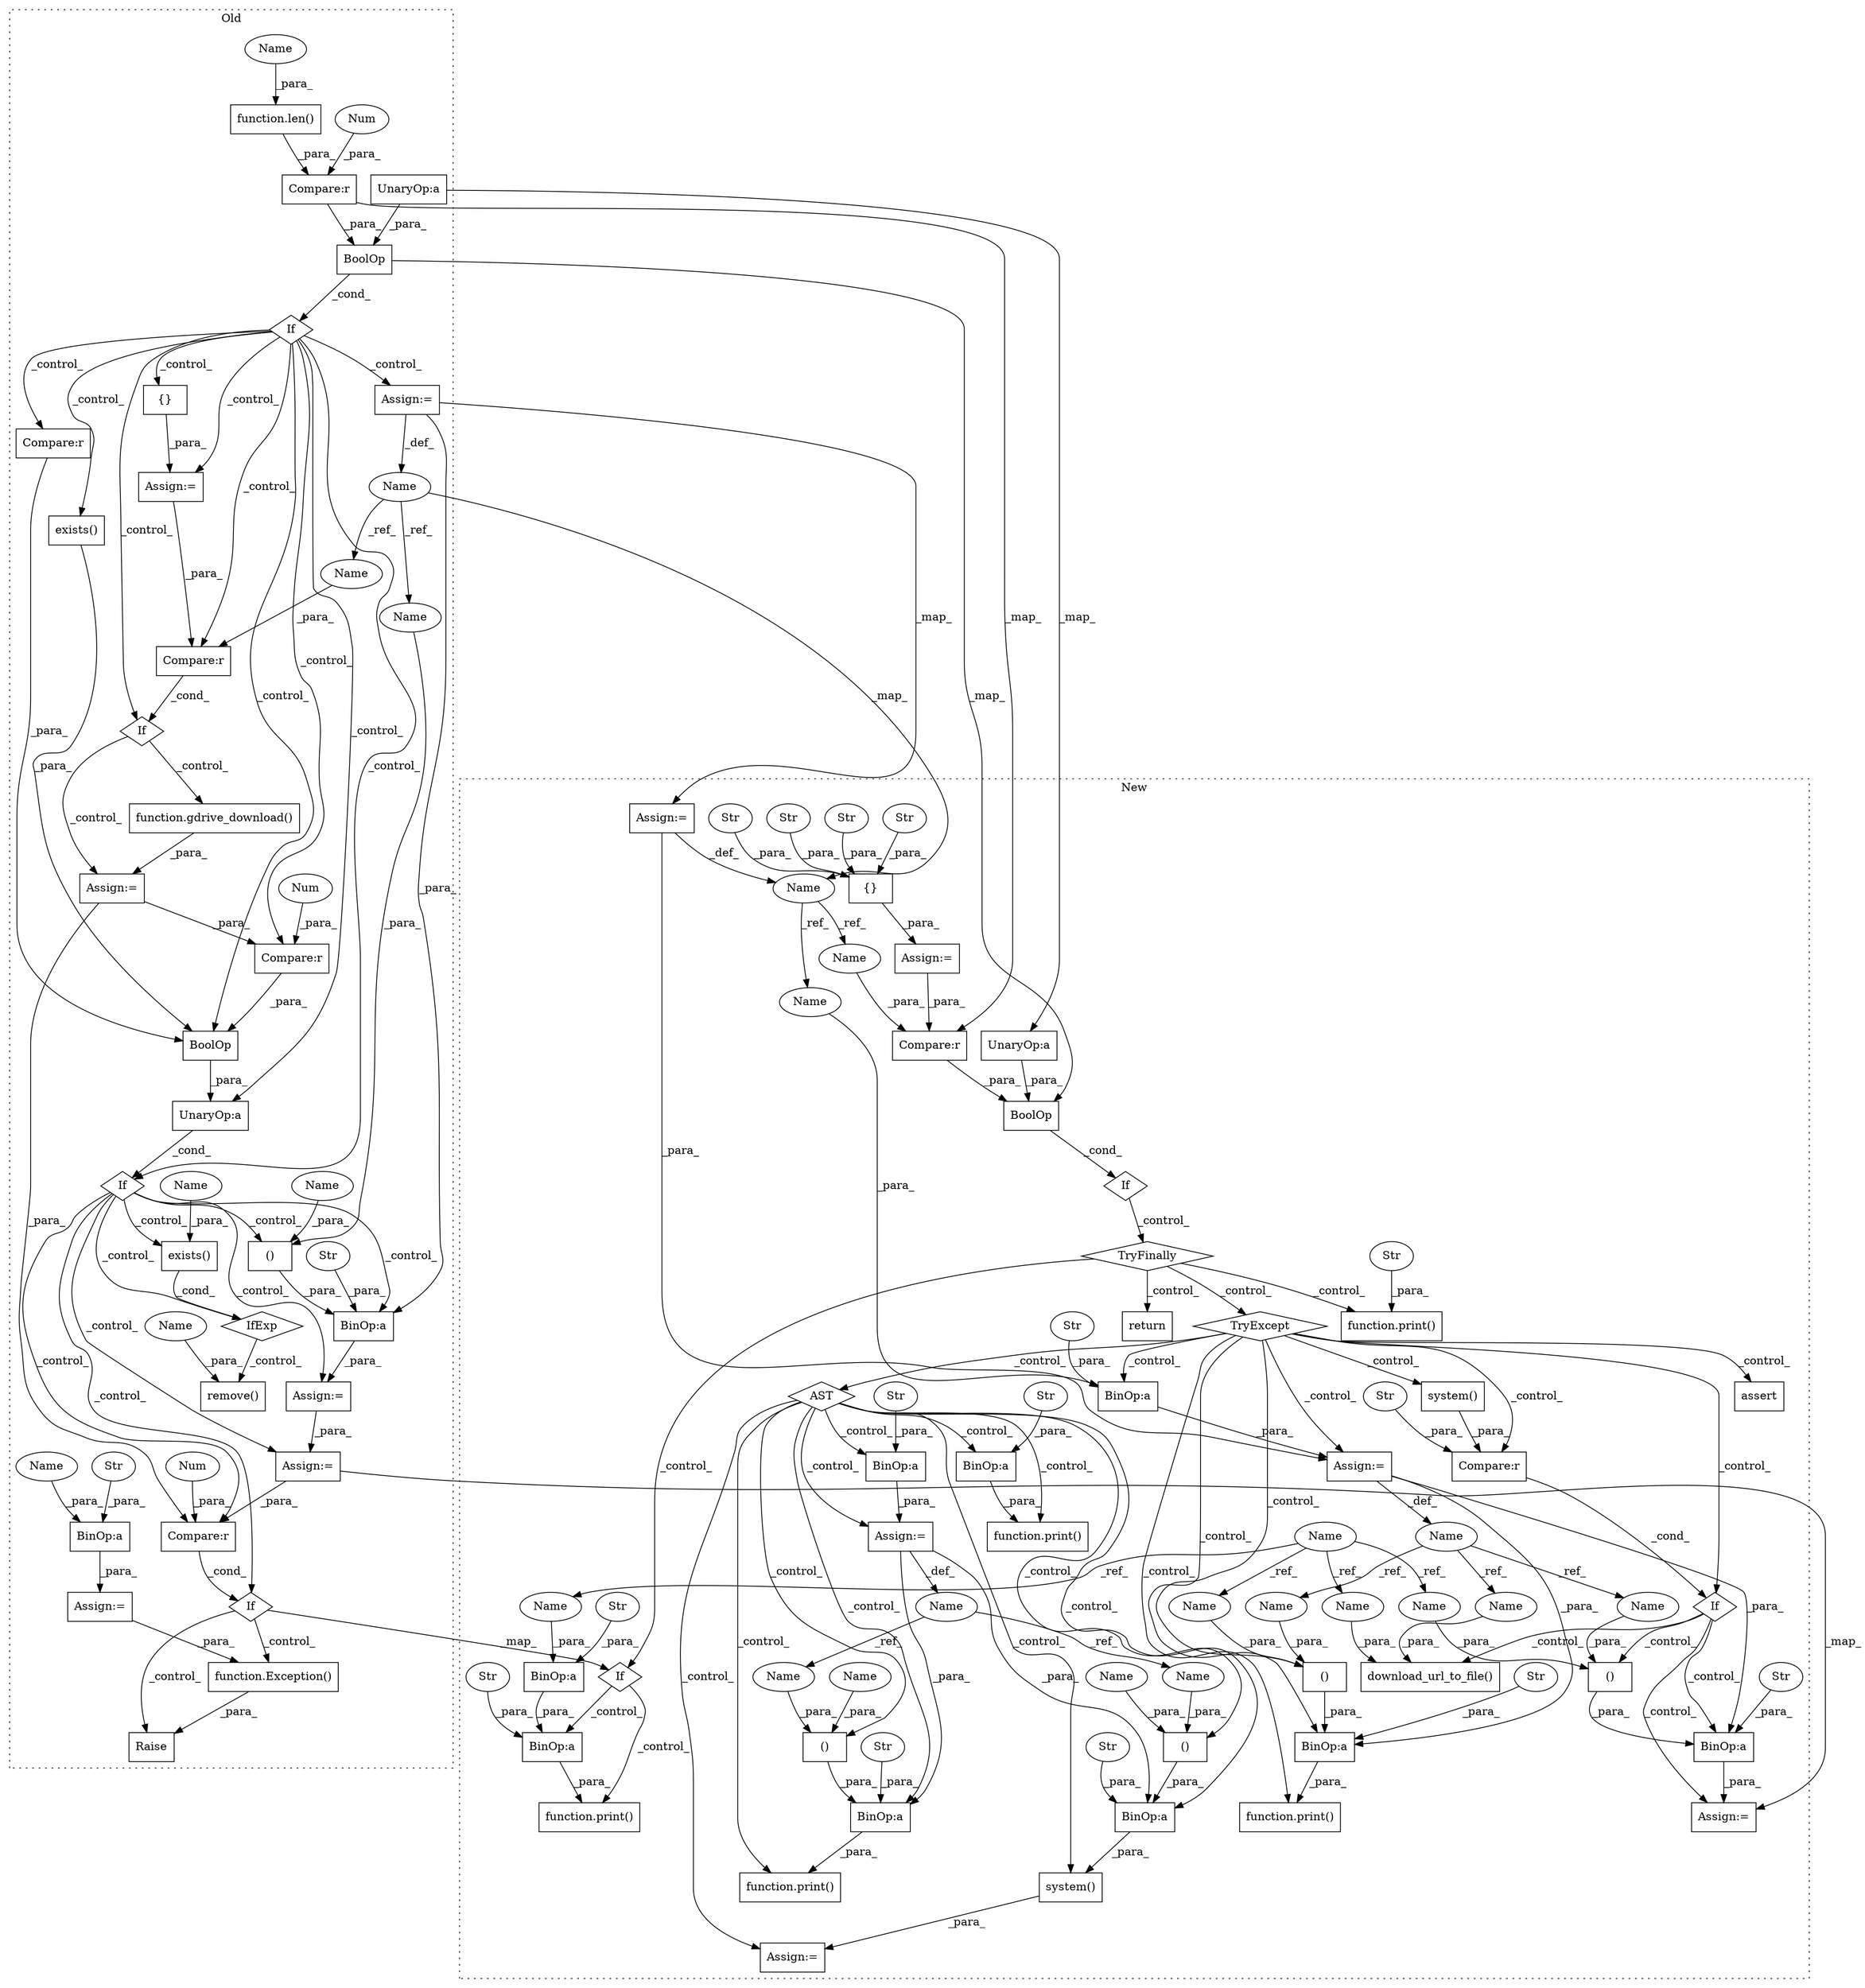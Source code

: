 digraph G {
subgraph cluster0 {
1 [label="BoolOp" a="72" s="1139" l="71" shape="box"];
3 [label="Compare:r" a="40" s="1179" l="30" shape="box"];
4 [label="If" a="96" s="1132" l="3" shape="diamond"];
5 [label="Compare:r" a="40" s="1140" l="6" shape="box"];
7 [label="Assign:=" a="68" s="1348" l="3" shape="box"];
8 [label="If" a="96" s="534" l="3" shape="diamond"];
9 [label="Assign:=" a="68" s="596" l="3" shape="box"];
12 [label="()" a="54" s="1429" l="6" shape="box"];
14 [label="exists()" a="75" s="1151,1173" l="15,1" shape="box"];
26 [label="If" a="96" s="1051" l="3" shape="diamond"];
29 [label="Num" a="76" s="1145" l="1" shape="ellipse"];
30 [label="function.Exception()" a="75" s="1768,1781" l="10,1" shape="box"];
32 [label="UnaryOp:a" a="61" s="1135" l="75" shape="box"];
33 [label="BoolOp" a="72" s="537" l="48" shape="box"];
37 [label="BinOp:a" a="82" s="1418" l="3" shape="box"];
42 [label="BinOp:a" a="82" s="400" l="3" shape="box"];
45 [label="Name" a="87" s="1017" l="4" shape="ellipse"];
47 [label="Compare:r" a="40" s="537" l="16" shape="box"];
48 [label="Str" a="66" s="403" l="105" shape="ellipse"];
51 [label="Str" a="66" s="1351" l="67" shape="ellipse"];
57 [label="{}" a="95" s="599,975" l="1,32" shape="box"];
59 [label="exists()" a="75" s="1273,1295" l="15,1" shape="box"];
67 [label="remove()" a="75" s="1251,1268" l="10,1" shape="box"];
68 [label="Num" a="76" s="552" l="1" shape="ellipse"];
70 [label="Assign:=" a="68" s="1450" l="3" shape="box"];
72 [label="Assign:=" a="68" s="1021" l="3" shape="box"];
74 [label="If" a="96" s="1539" l="3" shape="diamond"];
75 [label="Compare:r" a="40" s="1054" l="9" shape="box"];
76 [label="Compare:r" a="40" s="1547" l="6" shape="box"];
79 [label="IfExp" a="51" s="1269,1296" l="4,6" shape="diamond"];
81 [label="UnaryOp:a" a="61" s="558" l="3" shape="box"];
85 [label="Raise" a="91" s="1762" l="6" shape="box"];
87 [label="function.gdrive_download()" a="75" s="1081" l="41" shape="box"];
88 [label="Num" a="76" s="1552" l="1" shape="ellipse"];
89 [label="Assign:=" a="68" s="1078" l="3" shape="box"];
90 [label="Assign:=" a="68" s="390" l="3" shape="box"];
96 [label="function.len()" a="75" s="537,548" l="4,1" shape="box"];
101 [label="Name" a="87" s="1054" l="4" shape="ellipse"];
102 [label="Name" a="87" s="1431" l="4" shape="ellipse"];
107 [label="Name" a="87" s="393" l="7" shape="ellipse"];
108 [label="Name" a="87" s="1261" l="7" shape="ellipse"];
109 [label="Name" a="87" s="1422" l="7" shape="ellipse"];
110 [label="Name" a="87" s="1288" l="7" shape="ellipse"];
111 [label="Name" a="87" s="541" l="7" shape="ellipse"];
label = "Old";
style="dotted";
}
subgraph cluster1 {
2 [label="{}" a="59" s="541,596" l="1,0" shape="box"];
6 [label="Assign:=" a="68" s="538" l="3" shape="box"];
10 [label="TryFinally" a="64" s="1159" l="0" shape="diamond"];
11 [label="()" a="54" s="1475" l="9" shape="box"];
13 [label="Name" a="87" s="353" l="7" shape="ellipse"];
15 [label="()" a="54" s="1313" l="9" shape="box"];
16 [label="Str" a="66" s="584" l="12" shape="ellipse"];
17 [label="()" a="54" s="1931" l="9" shape="box"];
18 [label="AST" a="2" s="1661,0" l="7,0" shape="diamond"];
19 [label="()" a="54" s="1868" l="9" shape="box"];
20 [label="Str" a="66" s="556" l="12" shape="ellipse"];
21 [label="Str" a="66" s="542" l="12" shape="ellipse"];
22 [label="Str" a="66" s="570" l="12" shape="ellipse"];
23 [label="function.print()" a="75" s="1830,1878" l="6,1" shape="box"];
24 [label="If" a="96" s="1337" l="3" shape="diamond"];
25 [label="function.print()" a="75" s="1275,1323" l="6,1" shape="box"];
27 [label="TryExcept" a="71" s="1159" l="27" shape="diamond"];
28 [label="function.print()" a="75" s="2269,2277" l="6,1" shape="box"];
31 [label="If" a="96" s="623" l="3" shape="diamond"];
34 [label="BoolOp" a="72" s="626" l="46" shape="box"];
35 [label="BinOp:a" a="82" s="1255" l="3" shape="box"];
36 [label="BinOp:a" a="82" s="1924" l="3" shape="box"];
38 [label="BinOp:a" a="82" s="1810" l="3" shape="box"];
39 [label="BinOp:a" a="82" s="1468" l="3" shape="box"];
40 [label="BinOp:a" a="82" s="1306" l="3" shape="box"];
41 [label="BinOp:a" a="82" s="1861" l="3" shape="box"];
43 [label="BinOp:a" a="82" s="1729" l="3" shape="box"];
44 [label="Name" a="87" s="400" l="4" shape="ellipse"];
46 [label="Compare:r" a="40" s="626" l="14" shape="box"];
49 [label="Str" a="66" s="1709" l="20" shape="ellipse"];
50 [label="Str" a="66" s="1192" l="63" shape="ellipse"];
52 [label="Str" a="66" s="1836" l="25" shape="ellipse"];
53 [label="Str" a="66" s="1281" l="25" shape="ellipse"];
54 [label="Str" a="66" s="1906" l="18" shape="ellipse"];
55 [label="Str" a="66" s="1753" l="57" shape="ellipse"];
56 [label="Str" a="66" s="1450" l="18" shape="ellipse"];
58 [label="function.print()" a="75" s="1703,1733" l="6,1" shape="box"];
60 [label="download_url_to_file()" a="75" s="1521,1564" l="31,1" shape="box"];
61 [label="function.print()" a="75" s="2214,2255" l="6,1" shape="box"];
62 [label="BinOp:a" a="82" s="2249" l="3" shape="box"];
63 [label="BinOp:a" a="82" s="444" l="3" shape="box"];
64 [label="Str" a="66" s="2220" l="29" shape="ellipse"];
65 [label="Str" a="66" s="2275" l="2" shape="ellipse"];
66 [label="Str" a="66" s="447" l="80" shape="ellipse"];
69 [label="Assign:=" a="68" s="1437" l="3" shape="box"];
71 [label="Assign:=" a="68" s="404" l="3" shape="box"];
73 [label="If" a="96" s="2020" l="3" shape="diamond"];
77 [label="Compare:r" a="40" s="1340" l="29" shape="box"];
78 [label="Str" a="66" s="1361" l="8" shape="ellipse"];
80 [label="UnaryOp:a" a="61" s="645" l="3" shape="box"];
82 [label="assert" a="65" s="1578" l="7" shape="box"];
83 [label="Name" a="87" s="1747" l="3" shape="ellipse"];
84 [label="Name" a="87" s="1186" l="3" shape="ellipse"];
86 [label="system()" a="75" s="1896,1941" l="10,1" shape="box"];
91 [label="Assign:=" a="68" s="1893" l="3" shape="box"];
92 [label="system()" a="75" s="1340" l="17" shape="box"];
93 [label="Assign:=" a="68" s="1750" l="3" shape="box"];
94 [label="Assign:=" a="68" s="1189" l="3" shape="box"];
95 [label="return" a="93" s="2291" l="6" shape="box"];
97 [label="Name" a="87" s="626" l="4" shape="ellipse"];
98 [label="Name" a="87" s="1258" l="4" shape="ellipse"];
99 [label="Name" a="87" s="1933" l="7" shape="ellipse"];
100 [label="Name" a="87" s="1870" l="7" shape="ellipse"];
103 [label="Name" a="87" s="1315" l="7" shape="ellipse"];
104 [label="Name" a="87" s="1557" l="7" shape="ellipse"];
105 [label="Name" a="87" s="1477" l="7" shape="ellipse"];
106 [label="Name" a="87" s="437" l="7" shape="ellipse"];
112 [label="Name" a="87" s="1472" l="3" shape="ellipse"];
113 [label="Name" a="87" s="1310" l="3" shape="ellipse"];
114 [label="Name" a="87" s="1552" l="3" shape="ellipse"];
115 [label="Name" a="87" s="1928" l="3" shape="ellipse"];
116 [label="Name" a="87" s="1865" l="3" shape="ellipse"];
label = "New";
style="dotted";
}
1 -> 32 [label="_para_"];
2 -> 6 [label="_para_"];
3 -> 1 [label="_para_"];
4 -> 7 [label="_control_"];
4 -> 70 [label="_control_"];
4 -> 79 [label="_control_"];
4 -> 37 [label="_control_"];
4 -> 76 [label="_control_"];
4 -> 12 [label="_control_"];
4 -> 74 [label="_control_"];
4 -> 59 [label="_control_"];
5 -> 1 [label="_para_"];
6 -> 46 [label="_para_"];
7 -> 70 [label="_para_"];
8 -> 14 [label="_control_"];
8 -> 4 [label="_control_"];
8 -> 1 [label="_control_"];
8 -> 57 [label="_control_"];
8 -> 5 [label="_control_"];
8 -> 3 [label="_control_"];
8 -> 32 [label="_control_"];
8 -> 72 [label="_control_"];
8 -> 75 [label="_control_"];
8 -> 26 [label="_control_"];
8 -> 9 [label="_control_"];
9 -> 75 [label="_para_"];
10 -> 73 [label="_control_"];
10 -> 95 [label="_control_"];
10 -> 28 [label="_control_"];
10 -> 27 [label="_control_"];
11 -> 39 [label="_para_"];
12 -> 37 [label="_para_"];
13 -> 103 [label="_ref_"];
13 -> 104 [label="_ref_"];
13 -> 106 [label="_ref_"];
13 -> 105 [label="_ref_"];
14 -> 1 [label="_para_"];
15 -> 40 [label="_para_"];
16 -> 2 [label="_para_"];
17 -> 36 [label="_para_"];
18 -> 93 [label="_control_"];
18 -> 86 [label="_control_"];
18 -> 58 [label="_control_"];
18 -> 36 [label="_control_"];
18 -> 19 [label="_control_"];
18 -> 23 [label="_control_"];
18 -> 17 [label="_control_"];
18 -> 38 [label="_control_"];
18 -> 91 [label="_control_"];
18 -> 41 [label="_control_"];
18 -> 43 [label="_control_"];
19 -> 41 [label="_para_"];
20 -> 2 [label="_para_"];
21 -> 2 [label="_para_"];
22 -> 2 [label="_para_"];
24 -> 11 [label="_control_"];
24 -> 39 [label="_control_"];
24 -> 60 [label="_control_"];
24 -> 69 [label="_control_"];
26 -> 87 [label="_control_"];
26 -> 89 [label="_control_"];
27 -> 82 [label="_control_"];
27 -> 40 [label="_control_"];
27 -> 18 [label="_control_"];
27 -> 35 [label="_control_"];
27 -> 92 [label="_control_"];
27 -> 15 [label="_control_"];
27 -> 77 [label="_control_"];
27 -> 94 [label="_control_"];
27 -> 24 [label="_control_"];
27 -> 25 [label="_control_"];
29 -> 5 [label="_para_"];
30 -> 85 [label="_para_"];
31 -> 10 [label="_control_"];
32 -> 4 [label="_cond_"];
33 -> 8 [label="_cond_"];
33 -> 34 [label="_map_"];
34 -> 31 [label="_cond_"];
35 -> 94 [label="_para_"];
36 -> 86 [label="_para_"];
37 -> 7 [label="_para_"];
38 -> 93 [label="_para_"];
39 -> 69 [label="_para_"];
40 -> 25 [label="_para_"];
41 -> 23 [label="_para_"];
42 -> 90 [label="_para_"];
43 -> 58 [label="_para_"];
44 -> 98 [label="_ref_"];
44 -> 97 [label="_ref_"];
45 -> 101 [label="_ref_"];
45 -> 44 [label="_map_"];
45 -> 102 [label="_ref_"];
46 -> 34 [label="_para_"];
47 -> 46 [label="_map_"];
47 -> 33 [label="_para_"];
48 -> 42 [label="_para_"];
49 -> 43 [label="_para_"];
50 -> 35 [label="_para_"];
51 -> 37 [label="_para_"];
52 -> 41 [label="_para_"];
53 -> 40 [label="_para_"];
54 -> 36 [label="_para_"];
55 -> 38 [label="_para_"];
56 -> 39 [label="_para_"];
57 -> 9 [label="_para_"];
59 -> 79 [label="_cond_"];
62 -> 61 [label="_para_"];
63 -> 62 [label="_para_"];
64 -> 62 [label="_para_"];
65 -> 28 [label="_para_"];
66 -> 63 [label="_para_"];
68 -> 47 [label="_para_"];
70 -> 76 [label="_para_"];
70 -> 69 [label="_map_"];
71 -> 94 [label="_para_"];
71 -> 44 [label="_def_"];
72 -> 45 [label="_def_"];
72 -> 71 [label="_map_"];
72 -> 37 [label="_para_"];
73 -> 61 [label="_control_"];
73 -> 62 [label="_control_"];
74 -> 85 [label="_control_"];
74 -> 73 [label="_map_"];
74 -> 30 [label="_control_"];
75 -> 26 [label="_cond_"];
76 -> 74 [label="_cond_"];
77 -> 24 [label="_cond_"];
78 -> 77 [label="_para_"];
79 -> 67 [label="_control_"];
80 -> 34 [label="_para_"];
81 -> 33 [label="_para_"];
81 -> 80 [label="_map_"];
83 -> 116 [label="_ref_"];
83 -> 115 [label="_ref_"];
84 -> 113 [label="_ref_"];
84 -> 112 [label="_ref_"];
84 -> 114 [label="_ref_"];
86 -> 91 [label="_para_"];
87 -> 89 [label="_para_"];
88 -> 76 [label="_para_"];
89 -> 76 [label="_para_"];
89 -> 5 [label="_para_"];
90 -> 30 [label="_para_"];
92 -> 77 [label="_para_"];
93 -> 83 [label="_def_"];
93 -> 41 [label="_para_"];
93 -> 36 [label="_para_"];
94 -> 40 [label="_para_"];
94 -> 84 [label="_def_"];
94 -> 39 [label="_para_"];
96 -> 47 [label="_para_"];
97 -> 46 [label="_para_"];
98 -> 35 [label="_para_"];
99 -> 17 [label="_para_"];
100 -> 19 [label="_para_"];
101 -> 75 [label="_para_"];
102 -> 12 [label="_para_"];
103 -> 15 [label="_para_"];
104 -> 60 [label="_para_"];
105 -> 11 [label="_para_"];
106 -> 63 [label="_para_"];
107 -> 42 [label="_para_"];
108 -> 67 [label="_para_"];
109 -> 12 [label="_para_"];
110 -> 59 [label="_para_"];
111 -> 96 [label="_para_"];
112 -> 11 [label="_para_"];
113 -> 15 [label="_para_"];
114 -> 60 [label="_para_"];
115 -> 17 [label="_para_"];
116 -> 19 [label="_para_"];
}